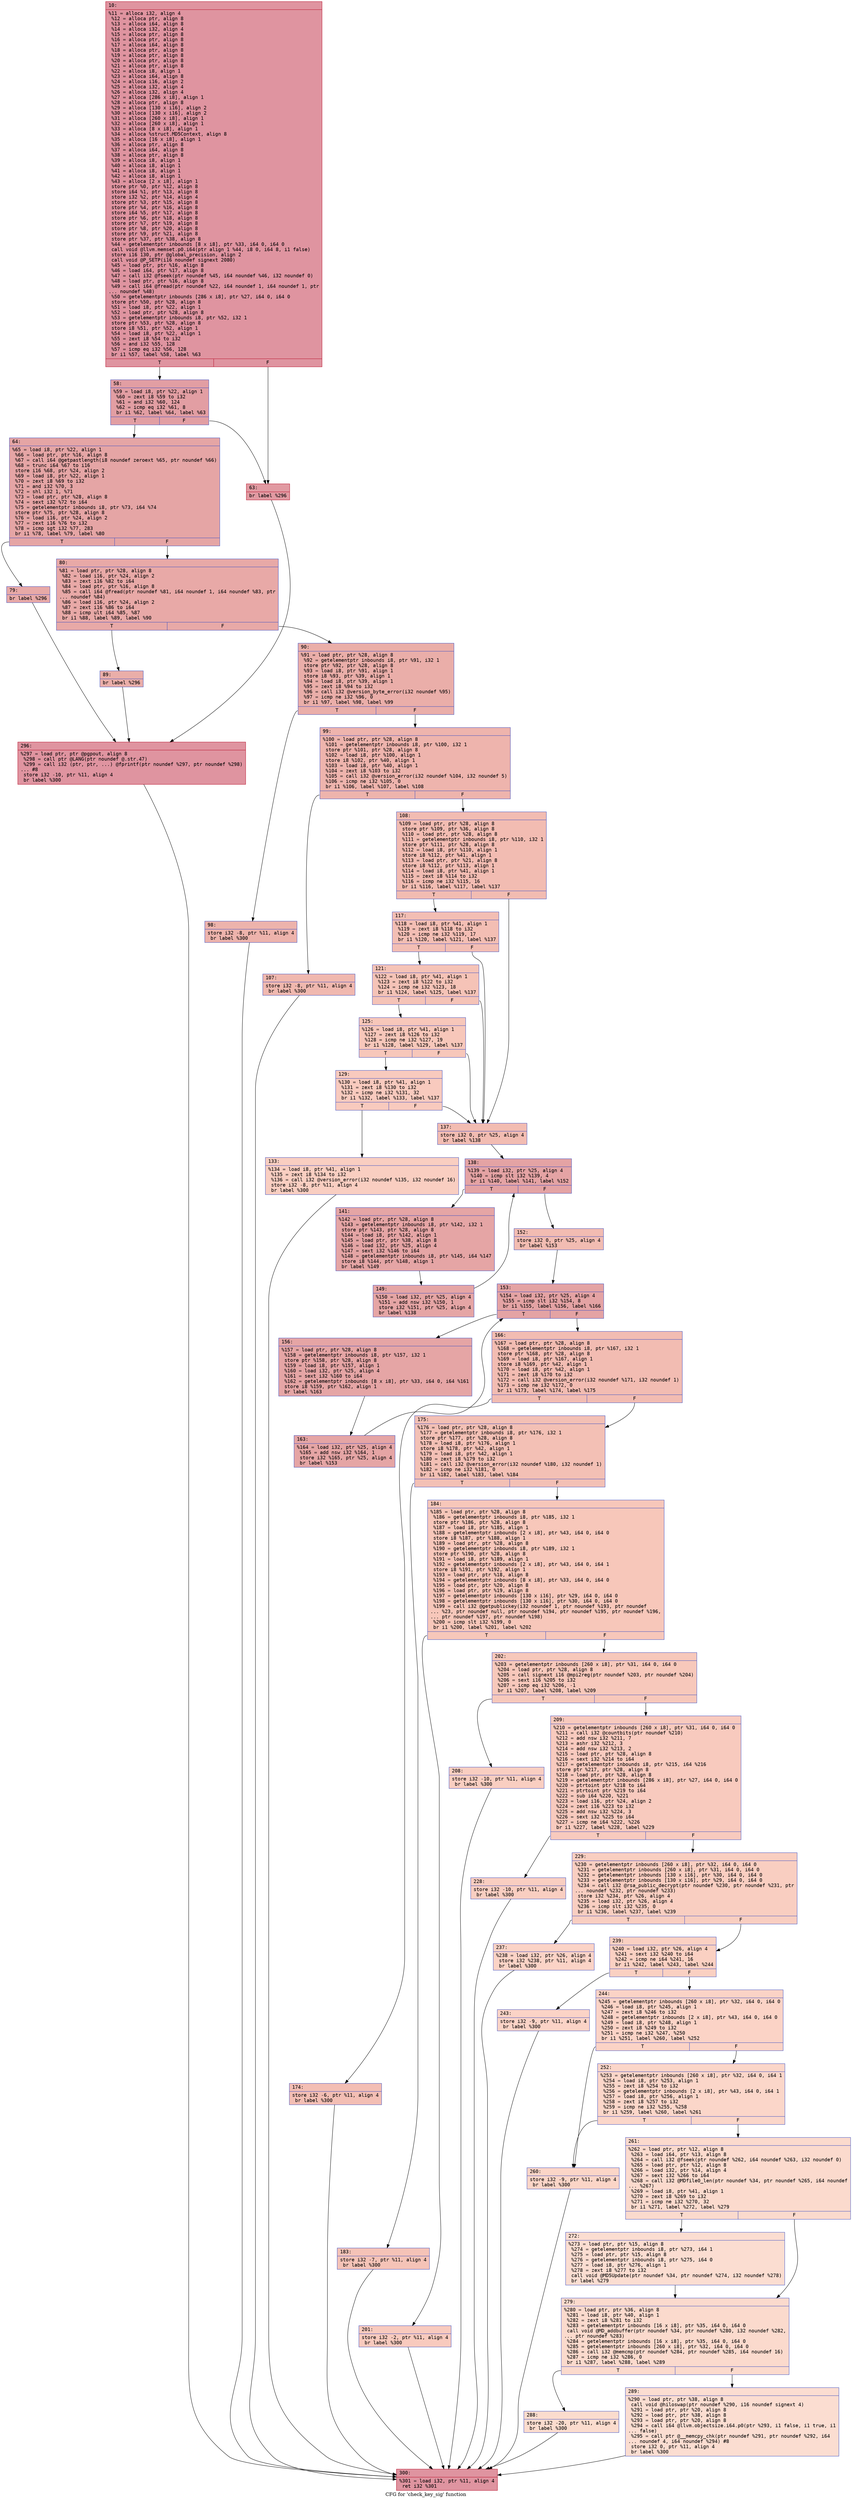 digraph "CFG for 'check_key_sig' function" {
	label="CFG for 'check_key_sig' function";

	Node0x6000002a5a90 [shape=record,color="#b70d28ff", style=filled, fillcolor="#b70d2870" fontname="Courier",label="{10:\l|  %11 = alloca i32, align 4\l  %12 = alloca ptr, align 8\l  %13 = alloca i64, align 8\l  %14 = alloca i32, align 4\l  %15 = alloca ptr, align 8\l  %16 = alloca ptr, align 8\l  %17 = alloca i64, align 8\l  %18 = alloca ptr, align 8\l  %19 = alloca ptr, align 8\l  %20 = alloca ptr, align 8\l  %21 = alloca ptr, align 8\l  %22 = alloca i8, align 1\l  %23 = alloca i64, align 8\l  %24 = alloca i16, align 2\l  %25 = alloca i32, align 4\l  %26 = alloca i32, align 4\l  %27 = alloca [286 x i8], align 1\l  %28 = alloca ptr, align 8\l  %29 = alloca [130 x i16], align 2\l  %30 = alloca [130 x i16], align 2\l  %31 = alloca [260 x i8], align 1\l  %32 = alloca [260 x i8], align 1\l  %33 = alloca [8 x i8], align 1\l  %34 = alloca %struct.MD5Context, align 8\l  %35 = alloca [16 x i8], align 1\l  %36 = alloca ptr, align 8\l  %37 = alloca i64, align 8\l  %38 = alloca ptr, align 8\l  %39 = alloca i8, align 1\l  %40 = alloca i8, align 1\l  %41 = alloca i8, align 1\l  %42 = alloca i8, align 1\l  %43 = alloca [2 x i8], align 1\l  store ptr %0, ptr %12, align 8\l  store i64 %1, ptr %13, align 8\l  store i32 %2, ptr %14, align 4\l  store ptr %3, ptr %15, align 8\l  store ptr %4, ptr %16, align 8\l  store i64 %5, ptr %17, align 8\l  store ptr %6, ptr %18, align 8\l  store ptr %7, ptr %19, align 8\l  store ptr %8, ptr %20, align 8\l  store ptr %9, ptr %21, align 8\l  store ptr %37, ptr %38, align 8\l  %44 = getelementptr inbounds [8 x i8], ptr %33, i64 0, i64 0\l  call void @llvm.memset.p0.i64(ptr align 1 %44, i8 0, i64 8, i1 false)\l  store i16 130, ptr @global_precision, align 2\l  call void @P_SETP(i16 noundef signext 2080)\l  %45 = load ptr, ptr %16, align 8\l  %46 = load i64, ptr %17, align 8\l  %47 = call i32 @fseek(ptr noundef %45, i64 noundef %46, i32 noundef 0)\l  %48 = load ptr, ptr %16, align 8\l  %49 = call i64 @fread(ptr noundef %22, i64 noundef 1, i64 noundef 1, ptr\l... noundef %48)\l  %50 = getelementptr inbounds [286 x i8], ptr %27, i64 0, i64 0\l  store ptr %50, ptr %28, align 8\l  %51 = load i8, ptr %22, align 1\l  %52 = load ptr, ptr %28, align 8\l  %53 = getelementptr inbounds i8, ptr %52, i32 1\l  store ptr %53, ptr %28, align 8\l  store i8 %51, ptr %52, align 1\l  %54 = load i8, ptr %22, align 1\l  %55 = zext i8 %54 to i32\l  %56 = and i32 %55, 128\l  %57 = icmp eq i32 %56, 128\l  br i1 %57, label %58, label %63\l|{<s0>T|<s1>F}}"];
	Node0x6000002a5a90:s0 -> Node0x6000002a5ae0[tooltip="10 -> 58\nProbability 50.00%" ];
	Node0x6000002a5a90:s1 -> Node0x6000002a5b30[tooltip="10 -> 63\nProbability 50.00%" ];
	Node0x6000002a5ae0 [shape=record,color="#3d50c3ff", style=filled, fillcolor="#be242e70" fontname="Courier",label="{58:\l|  %59 = load i8, ptr %22, align 1\l  %60 = zext i8 %59 to i32\l  %61 = and i32 %60, 124\l  %62 = icmp eq i32 %61, 8\l  br i1 %62, label %64, label %63\l|{<s0>T|<s1>F}}"];
	Node0x6000002a5ae0:s0 -> Node0x6000002a5b80[tooltip="58 -> 64\nProbability 50.00%" ];
	Node0x6000002a5ae0:s1 -> Node0x6000002a5b30[tooltip="58 -> 63\nProbability 50.00%" ];
	Node0x6000002a5b30 [shape=record,color="#b70d28ff", style=filled, fillcolor="#bb1b2c70" fontname="Courier",label="{63:\l|  br label %296\l}"];
	Node0x6000002a5b30 -> Node0x6000002a6940[tooltip="63 -> 296\nProbability 100.00%" ];
	Node0x6000002a5b80 [shape=record,color="#3d50c3ff", style=filled, fillcolor="#c5333470" fontname="Courier",label="{64:\l|  %65 = load i8, ptr %22, align 1\l  %66 = load ptr, ptr %16, align 8\l  %67 = call i64 @getpastlength(i8 noundef zeroext %65, ptr noundef %66)\l  %68 = trunc i64 %67 to i16\l  store i16 %68, ptr %24, align 2\l  %69 = load i8, ptr %22, align 1\l  %70 = zext i8 %69 to i32\l  %71 = and i32 %70, 3\l  %72 = shl i32 1, %71\l  %73 = load ptr, ptr %28, align 8\l  %74 = sext i32 %72 to i64\l  %75 = getelementptr inbounds i8, ptr %73, i64 %74\l  store ptr %75, ptr %28, align 8\l  %76 = load i16, ptr %24, align 2\l  %77 = zext i16 %76 to i32\l  %78 = icmp sgt i32 %77, 283\l  br i1 %78, label %79, label %80\l|{<s0>T|<s1>F}}"];
	Node0x6000002a5b80:s0 -> Node0x6000002a5bd0[tooltip="64 -> 79\nProbability 50.00%" ];
	Node0x6000002a5b80:s1 -> Node0x6000002a5c20[tooltip="64 -> 80\nProbability 50.00%" ];
	Node0x6000002a5bd0 [shape=record,color="#3d50c3ff", style=filled, fillcolor="#ca3b3770" fontname="Courier",label="{79:\l|  br label %296\l}"];
	Node0x6000002a5bd0 -> Node0x6000002a6940[tooltip="79 -> 296\nProbability 100.00%" ];
	Node0x6000002a5c20 [shape=record,color="#3d50c3ff", style=filled, fillcolor="#ca3b3770" fontname="Courier",label="{80:\l|  %81 = load ptr, ptr %28, align 8\l  %82 = load i16, ptr %24, align 2\l  %83 = zext i16 %82 to i64\l  %84 = load ptr, ptr %16, align 8\l  %85 = call i64 @fread(ptr noundef %81, i64 noundef 1, i64 noundef %83, ptr\l... noundef %84)\l  %86 = load i16, ptr %24, align 2\l  %87 = zext i16 %86 to i64\l  %88 = icmp ult i64 %85, %87\l  br i1 %88, label %89, label %90\l|{<s0>T|<s1>F}}"];
	Node0x6000002a5c20:s0 -> Node0x6000002a5c70[tooltip="80 -> 89\nProbability 50.00%" ];
	Node0x6000002a5c20:s1 -> Node0x6000002a5cc0[tooltip="80 -> 90\nProbability 50.00%" ];
	Node0x6000002a5c70 [shape=record,color="#3d50c3ff", style=filled, fillcolor="#d0473d70" fontname="Courier",label="{89:\l|  br label %296\l}"];
	Node0x6000002a5c70 -> Node0x6000002a6940[tooltip="89 -> 296\nProbability 100.00%" ];
	Node0x6000002a5cc0 [shape=record,color="#3d50c3ff", style=filled, fillcolor="#d0473d70" fontname="Courier",label="{90:\l|  %91 = load ptr, ptr %28, align 8\l  %92 = getelementptr inbounds i8, ptr %91, i32 1\l  store ptr %92, ptr %28, align 8\l  %93 = load i8, ptr %91, align 1\l  store i8 %93, ptr %39, align 1\l  %94 = load i8, ptr %39, align 1\l  %95 = zext i8 %94 to i32\l  %96 = call i32 @version_byte_error(i32 noundef %95)\l  %97 = icmp ne i32 %96, 0\l  br i1 %97, label %98, label %99\l|{<s0>T|<s1>F}}"];
	Node0x6000002a5cc0:s0 -> Node0x6000002a5d10[tooltip="90 -> 98\nProbability 62.50%" ];
	Node0x6000002a5cc0:s1 -> Node0x6000002a5d60[tooltip="90 -> 99\nProbability 37.50%" ];
	Node0x6000002a5d10 [shape=record,color="#3d50c3ff", style=filled, fillcolor="#d6524470" fontname="Courier",label="{98:\l|  store i32 -8, ptr %11, align 4\l  br label %300\l}"];
	Node0x6000002a5d10 -> Node0x6000002a6990[tooltip="98 -> 300\nProbability 100.00%" ];
	Node0x6000002a5d60 [shape=record,color="#3d50c3ff", style=filled, fillcolor="#d8564670" fontname="Courier",label="{99:\l|  %100 = load ptr, ptr %28, align 8\l  %101 = getelementptr inbounds i8, ptr %100, i32 1\l  store ptr %101, ptr %28, align 8\l  %102 = load i8, ptr %100, align 1\l  store i8 %102, ptr %40, align 1\l  %103 = load i8, ptr %40, align 1\l  %104 = zext i8 %103 to i32\l  %105 = call i32 @version_error(i32 noundef %104, i32 noundef 5)\l  %106 = icmp ne i32 %105, 0\l  br i1 %106, label %107, label %108\l|{<s0>T|<s1>F}}"];
	Node0x6000002a5d60:s0 -> Node0x6000002a5db0[tooltip="99 -> 107\nProbability 62.50%" ];
	Node0x6000002a5d60:s1 -> Node0x6000002a5e00[tooltip="99 -> 108\nProbability 37.50%" ];
	Node0x6000002a5db0 [shape=record,color="#3d50c3ff", style=filled, fillcolor="#dc5d4a70" fontname="Courier",label="{107:\l|  store i32 -8, ptr %11, align 4\l  br label %300\l}"];
	Node0x6000002a5db0 -> Node0x6000002a6990[tooltip="107 -> 300\nProbability 100.00%" ];
	Node0x6000002a5e00 [shape=record,color="#3d50c3ff", style=filled, fillcolor="#e1675170" fontname="Courier",label="{108:\l|  %109 = load ptr, ptr %28, align 8\l  store ptr %109, ptr %36, align 8\l  %110 = load ptr, ptr %28, align 8\l  %111 = getelementptr inbounds i8, ptr %110, i32 1\l  store ptr %111, ptr %28, align 8\l  %112 = load i8, ptr %110, align 1\l  store i8 %112, ptr %41, align 1\l  %113 = load ptr, ptr %21, align 8\l  store i8 %112, ptr %113, align 1\l  %114 = load i8, ptr %41, align 1\l  %115 = zext i8 %114 to i32\l  %116 = icmp ne i32 %115, 16\l  br i1 %116, label %117, label %137\l|{<s0>T|<s1>F}}"];
	Node0x6000002a5e00:s0 -> Node0x6000002a5e50[tooltip="108 -> 117\nProbability 50.00%" ];
	Node0x6000002a5e00:s1 -> Node0x6000002a5fe0[tooltip="108 -> 137\nProbability 50.00%" ];
	Node0x6000002a5e50 [shape=record,color="#3d50c3ff", style=filled, fillcolor="#e36c5570" fontname="Courier",label="{117:\l|  %118 = load i8, ptr %41, align 1\l  %119 = zext i8 %118 to i32\l  %120 = icmp ne i32 %119, 17\l  br i1 %120, label %121, label %137\l|{<s0>T|<s1>F}}"];
	Node0x6000002a5e50:s0 -> Node0x6000002a5ea0[tooltip="117 -> 121\nProbability 50.00%" ];
	Node0x6000002a5e50:s1 -> Node0x6000002a5fe0[tooltip="117 -> 137\nProbability 50.00%" ];
	Node0x6000002a5ea0 [shape=record,color="#3d50c3ff", style=filled, fillcolor="#e8765c70" fontname="Courier",label="{121:\l|  %122 = load i8, ptr %41, align 1\l  %123 = zext i8 %122 to i32\l  %124 = icmp ne i32 %123, 18\l  br i1 %124, label %125, label %137\l|{<s0>T|<s1>F}}"];
	Node0x6000002a5ea0:s0 -> Node0x6000002a5ef0[tooltip="121 -> 125\nProbability 50.00%" ];
	Node0x6000002a5ea0:s1 -> Node0x6000002a5fe0[tooltip="121 -> 137\nProbability 50.00%" ];
	Node0x6000002a5ef0 [shape=record,color="#3d50c3ff", style=filled, fillcolor="#ec7f6370" fontname="Courier",label="{125:\l|  %126 = load i8, ptr %41, align 1\l  %127 = zext i8 %126 to i32\l  %128 = icmp ne i32 %127, 19\l  br i1 %128, label %129, label %137\l|{<s0>T|<s1>F}}"];
	Node0x6000002a5ef0:s0 -> Node0x6000002a5f40[tooltip="125 -> 129\nProbability 50.00%" ];
	Node0x6000002a5ef0:s1 -> Node0x6000002a5fe0[tooltip="125 -> 137\nProbability 50.00%" ];
	Node0x6000002a5f40 [shape=record,color="#3d50c3ff", style=filled, fillcolor="#ef886b70" fontname="Courier",label="{129:\l|  %130 = load i8, ptr %41, align 1\l  %131 = zext i8 %130 to i32\l  %132 = icmp ne i32 %131, 32\l  br i1 %132, label %133, label %137\l|{<s0>T|<s1>F}}"];
	Node0x6000002a5f40:s0 -> Node0x6000002a5f90[tooltip="129 -> 133\nProbability 50.00%" ];
	Node0x6000002a5f40:s1 -> Node0x6000002a5fe0[tooltip="129 -> 137\nProbability 50.00%" ];
	Node0x6000002a5f90 [shape=record,color="#3d50c3ff", style=filled, fillcolor="#f2907270" fontname="Courier",label="{133:\l|  %134 = load i8, ptr %41, align 1\l  %135 = zext i8 %134 to i32\l  %136 = call i32 @version_error(i32 noundef %135, i32 noundef 16)\l  store i32 -8, ptr %11, align 4\l  br label %300\l}"];
	Node0x6000002a5f90 -> Node0x6000002a6990[tooltip="133 -> 300\nProbability 100.00%" ];
	Node0x6000002a5fe0 [shape=record,color="#3d50c3ff", style=filled, fillcolor="#e1675170" fontname="Courier",label="{137:\l|  store i32 0, ptr %25, align 4\l  br label %138\l}"];
	Node0x6000002a5fe0 -> Node0x6000002a6030[tooltip="137 -> 138\nProbability 100.00%" ];
	Node0x6000002a6030 [shape=record,color="#3d50c3ff", style=filled, fillcolor="#c32e3170" fontname="Courier",label="{138:\l|  %139 = load i32, ptr %25, align 4\l  %140 = icmp slt i32 %139, 4\l  br i1 %140, label %141, label %152\l|{<s0>T|<s1>F}}"];
	Node0x6000002a6030:s0 -> Node0x6000002a6080[tooltip="138 -> 141\nProbability 96.88%" ];
	Node0x6000002a6030:s1 -> Node0x6000002a6120[tooltip="138 -> 152\nProbability 3.12%" ];
	Node0x6000002a6080 [shape=record,color="#3d50c3ff", style=filled, fillcolor="#c5333470" fontname="Courier",label="{141:\l|  %142 = load ptr, ptr %28, align 8\l  %143 = getelementptr inbounds i8, ptr %142, i32 1\l  store ptr %143, ptr %28, align 8\l  %144 = load i8, ptr %142, align 1\l  %145 = load ptr, ptr %38, align 8\l  %146 = load i32, ptr %25, align 4\l  %147 = sext i32 %146 to i64\l  %148 = getelementptr inbounds i8, ptr %145, i64 %147\l  store i8 %144, ptr %148, align 1\l  br label %149\l}"];
	Node0x6000002a6080 -> Node0x6000002a60d0[tooltip="141 -> 149\nProbability 100.00%" ];
	Node0x6000002a60d0 [shape=record,color="#3d50c3ff", style=filled, fillcolor="#c5333470" fontname="Courier",label="{149:\l|  %150 = load i32, ptr %25, align 4\l  %151 = add nsw i32 %150, 1\l  store i32 %151, ptr %25, align 4\l  br label %138\l}"];
	Node0x6000002a60d0 -> Node0x6000002a6030[tooltip="149 -> 138\nProbability 100.00%" ];
	Node0x6000002a6120 [shape=record,color="#3d50c3ff", style=filled, fillcolor="#e1675170" fontname="Courier",label="{152:\l|  store i32 0, ptr %25, align 4\l  br label %153\l}"];
	Node0x6000002a6120 -> Node0x6000002a6170[tooltip="152 -> 153\nProbability 100.00%" ];
	Node0x6000002a6170 [shape=record,color="#3d50c3ff", style=filled, fillcolor="#c32e3170" fontname="Courier",label="{153:\l|  %154 = load i32, ptr %25, align 4\l  %155 = icmp slt i32 %154, 8\l  br i1 %155, label %156, label %166\l|{<s0>T|<s1>F}}"];
	Node0x6000002a6170:s0 -> Node0x6000002a61c0[tooltip="153 -> 156\nProbability 96.88%" ];
	Node0x6000002a6170:s1 -> Node0x6000002a6260[tooltip="153 -> 166\nProbability 3.12%" ];
	Node0x6000002a61c0 [shape=record,color="#3d50c3ff", style=filled, fillcolor="#c5333470" fontname="Courier",label="{156:\l|  %157 = load ptr, ptr %28, align 8\l  %158 = getelementptr inbounds i8, ptr %157, i32 1\l  store ptr %158, ptr %28, align 8\l  %159 = load i8, ptr %157, align 1\l  %160 = load i32, ptr %25, align 4\l  %161 = sext i32 %160 to i64\l  %162 = getelementptr inbounds [8 x i8], ptr %33, i64 0, i64 %161\l  store i8 %159, ptr %162, align 1\l  br label %163\l}"];
	Node0x6000002a61c0 -> Node0x6000002a6210[tooltip="156 -> 163\nProbability 100.00%" ];
	Node0x6000002a6210 [shape=record,color="#3d50c3ff", style=filled, fillcolor="#c5333470" fontname="Courier",label="{163:\l|  %164 = load i32, ptr %25, align 4\l  %165 = add nsw i32 %164, 1\l  store i32 %165, ptr %25, align 4\l  br label %153\l}"];
	Node0x6000002a6210 -> Node0x6000002a6170[tooltip="163 -> 153\nProbability 100.00%" ];
	Node0x6000002a6260 [shape=record,color="#3d50c3ff", style=filled, fillcolor="#e1675170" fontname="Courier",label="{166:\l|  %167 = load ptr, ptr %28, align 8\l  %168 = getelementptr inbounds i8, ptr %167, i32 1\l  store ptr %168, ptr %28, align 8\l  %169 = load i8, ptr %167, align 1\l  store i8 %169, ptr %42, align 1\l  %170 = load i8, ptr %42, align 1\l  %171 = zext i8 %170 to i32\l  %172 = call i32 @version_error(i32 noundef %171, i32 noundef 1)\l  %173 = icmp ne i32 %172, 0\l  br i1 %173, label %174, label %175\l|{<s0>T|<s1>F}}"];
	Node0x6000002a6260:s0 -> Node0x6000002a62b0[tooltip="166 -> 174\nProbability 62.50%" ];
	Node0x6000002a6260:s1 -> Node0x6000002a6300[tooltip="166 -> 175\nProbability 37.50%" ];
	Node0x6000002a62b0 [shape=record,color="#3d50c3ff", style=filled, fillcolor="#e36c5570" fontname="Courier",label="{174:\l|  store i32 -6, ptr %11, align 4\l  br label %300\l}"];
	Node0x6000002a62b0 -> Node0x6000002a6990[tooltip="174 -> 300\nProbability 100.00%" ];
	Node0x6000002a6300 [shape=record,color="#3d50c3ff", style=filled, fillcolor="#e5705870" fontname="Courier",label="{175:\l|  %176 = load ptr, ptr %28, align 8\l  %177 = getelementptr inbounds i8, ptr %176, i32 1\l  store ptr %177, ptr %28, align 8\l  %178 = load i8, ptr %176, align 1\l  store i8 %178, ptr %42, align 1\l  %179 = load i8, ptr %42, align 1\l  %180 = zext i8 %179 to i32\l  %181 = call i32 @version_error(i32 noundef %180, i32 noundef 1)\l  %182 = icmp ne i32 %181, 0\l  br i1 %182, label %183, label %184\l|{<s0>T|<s1>F}}"];
	Node0x6000002a6300:s0 -> Node0x6000002a6350[tooltip="175 -> 183\nProbability 62.50%" ];
	Node0x6000002a6300:s1 -> Node0x6000002a63a0[tooltip="175 -> 184\nProbability 37.50%" ];
	Node0x6000002a6350 [shape=record,color="#3d50c3ff", style=filled, fillcolor="#e8765c70" fontname="Courier",label="{183:\l|  store i32 -7, ptr %11, align 4\l  br label %300\l}"];
	Node0x6000002a6350 -> Node0x6000002a6990[tooltip="183 -> 300\nProbability 100.00%" ];
	Node0x6000002a63a0 [shape=record,color="#3d50c3ff", style=filled, fillcolor="#ec7f6370" fontname="Courier",label="{184:\l|  %185 = load ptr, ptr %28, align 8\l  %186 = getelementptr inbounds i8, ptr %185, i32 1\l  store ptr %186, ptr %28, align 8\l  %187 = load i8, ptr %185, align 1\l  %188 = getelementptr inbounds [2 x i8], ptr %43, i64 0, i64 0\l  store i8 %187, ptr %188, align 1\l  %189 = load ptr, ptr %28, align 8\l  %190 = getelementptr inbounds i8, ptr %189, i32 1\l  store ptr %190, ptr %28, align 8\l  %191 = load i8, ptr %189, align 1\l  %192 = getelementptr inbounds [2 x i8], ptr %43, i64 0, i64 1\l  store i8 %191, ptr %192, align 1\l  %193 = load ptr, ptr %18, align 8\l  %194 = getelementptr inbounds [8 x i8], ptr %33, i64 0, i64 0\l  %195 = load ptr, ptr %20, align 8\l  %196 = load ptr, ptr %19, align 8\l  %197 = getelementptr inbounds [130 x i16], ptr %29, i64 0, i64 0\l  %198 = getelementptr inbounds [130 x i16], ptr %30, i64 0, i64 0\l  %199 = call i32 @getpublickey(i32 noundef 1, ptr noundef %193, ptr noundef\l... %23, ptr noundef null, ptr noundef %194, ptr noundef %195, ptr noundef %196,\l... ptr noundef %197, ptr noundef %198)\l  %200 = icmp slt i32 %199, 0\l  br i1 %200, label %201, label %202\l|{<s0>T|<s1>F}}"];
	Node0x6000002a63a0:s0 -> Node0x6000002a63f0[tooltip="184 -> 201\nProbability 37.50%" ];
	Node0x6000002a63a0:s1 -> Node0x6000002a6440[tooltip="184 -> 202\nProbability 62.50%" ];
	Node0x6000002a63f0 [shape=record,color="#3d50c3ff", style=filled, fillcolor="#ef886b70" fontname="Courier",label="{201:\l|  store i32 -2, ptr %11, align 4\l  br label %300\l}"];
	Node0x6000002a63f0 -> Node0x6000002a6990[tooltip="201 -> 300\nProbability 100.00%" ];
	Node0x6000002a6440 [shape=record,color="#3d50c3ff", style=filled, fillcolor="#ed836670" fontname="Courier",label="{202:\l|  %203 = getelementptr inbounds [260 x i8], ptr %31, i64 0, i64 0\l  %204 = load ptr, ptr %28, align 8\l  %205 = call signext i16 @mpi2reg(ptr noundef %203, ptr noundef %204)\l  %206 = sext i16 %205 to i32\l  %207 = icmp eq i32 %206, -1\l  br i1 %207, label %208, label %209\l|{<s0>T|<s1>F}}"];
	Node0x6000002a6440:s0 -> Node0x6000002a6490[tooltip="202 -> 208\nProbability 37.50%" ];
	Node0x6000002a6440:s1 -> Node0x6000002a64e0[tooltip="202 -> 209\nProbability 62.50%" ];
	Node0x6000002a6490 [shape=record,color="#3d50c3ff", style=filled, fillcolor="#f2907270" fontname="Courier",label="{208:\l|  store i32 -10, ptr %11, align 4\l  br label %300\l}"];
	Node0x6000002a6490 -> Node0x6000002a6990[tooltip="208 -> 300\nProbability 100.00%" ];
	Node0x6000002a64e0 [shape=record,color="#3d50c3ff", style=filled, fillcolor="#ef886b70" fontname="Courier",label="{209:\l|  %210 = getelementptr inbounds [260 x i8], ptr %31, i64 0, i64 0\l  %211 = call i32 @countbits(ptr noundef %210)\l  %212 = add nsw i32 %211, 7\l  %213 = ashr i32 %212, 3\l  %214 = add nsw i32 %213, 2\l  %215 = load ptr, ptr %28, align 8\l  %216 = sext i32 %214 to i64\l  %217 = getelementptr inbounds i8, ptr %215, i64 %216\l  store ptr %217, ptr %28, align 8\l  %218 = load ptr, ptr %28, align 8\l  %219 = getelementptr inbounds [286 x i8], ptr %27, i64 0, i64 0\l  %220 = ptrtoint ptr %218 to i64\l  %221 = ptrtoint ptr %219 to i64\l  %222 = sub i64 %220, %221\l  %223 = load i16, ptr %24, align 2\l  %224 = zext i16 %223 to i32\l  %225 = add nsw i32 %224, 3\l  %226 = sext i32 %225 to i64\l  %227 = icmp ne i64 %222, %226\l  br i1 %227, label %228, label %229\l|{<s0>T|<s1>F}}"];
	Node0x6000002a64e0:s0 -> Node0x6000002a6530[tooltip="209 -> 228\nProbability 50.00%" ];
	Node0x6000002a64e0:s1 -> Node0x6000002a6580[tooltip="209 -> 229\nProbability 50.00%" ];
	Node0x6000002a6530 [shape=record,color="#3d50c3ff", style=filled, fillcolor="#f2907270" fontname="Courier",label="{228:\l|  store i32 -10, ptr %11, align 4\l  br label %300\l}"];
	Node0x6000002a6530 -> Node0x6000002a6990[tooltip="228 -> 300\nProbability 100.00%" ];
	Node0x6000002a6580 [shape=record,color="#3d50c3ff", style=filled, fillcolor="#f2907270" fontname="Courier",label="{229:\l|  %230 = getelementptr inbounds [260 x i8], ptr %32, i64 0, i64 0\l  %231 = getelementptr inbounds [260 x i8], ptr %31, i64 0, i64 0\l  %232 = getelementptr inbounds [130 x i16], ptr %30, i64 0, i64 0\l  %233 = getelementptr inbounds [130 x i16], ptr %29, i64 0, i64 0\l  %234 = call i32 @rsa_public_decrypt(ptr noundef %230, ptr noundef %231, ptr\l... noundef %232, ptr noundef %233)\l  store i32 %234, ptr %26, align 4\l  %235 = load i32, ptr %26, align 4\l  %236 = icmp slt i32 %235, 0\l  br i1 %236, label %237, label %239\l|{<s0>T|<s1>F}}"];
	Node0x6000002a6580:s0 -> Node0x6000002a65d0[tooltip="229 -> 237\nProbability 37.50%" ];
	Node0x6000002a6580:s1 -> Node0x6000002a6620[tooltip="229 -> 239\nProbability 62.50%" ];
	Node0x6000002a65d0 [shape=record,color="#3d50c3ff", style=filled, fillcolor="#f59c7d70" fontname="Courier",label="{237:\l|  %238 = load i32, ptr %26, align 4\l  store i32 %238, ptr %11, align 4\l  br label %300\l}"];
	Node0x6000002a65d0 -> Node0x6000002a6990[tooltip="237 -> 300\nProbability 100.00%" ];
	Node0x6000002a6620 [shape=record,color="#3d50c3ff", style=filled, fillcolor="#f3947570" fontname="Courier",label="{239:\l|  %240 = load i32, ptr %26, align 4\l  %241 = sext i32 %240 to i64\l  %242 = icmp ne i64 %241, 16\l  br i1 %242, label %243, label %244\l|{<s0>T|<s1>F}}"];
	Node0x6000002a6620:s0 -> Node0x6000002a6670[tooltip="239 -> 243\nProbability 50.00%" ];
	Node0x6000002a6620:s1 -> Node0x6000002a66c0[tooltip="239 -> 244\nProbability 50.00%" ];
	Node0x6000002a6670 [shape=record,color="#3d50c3ff", style=filled, fillcolor="#f59c7d70" fontname="Courier",label="{243:\l|  store i32 -9, ptr %11, align 4\l  br label %300\l}"];
	Node0x6000002a6670 -> Node0x6000002a6990[tooltip="243 -> 300\nProbability 100.00%" ];
	Node0x6000002a66c0 [shape=record,color="#3d50c3ff", style=filled, fillcolor="#f59c7d70" fontname="Courier",label="{244:\l|  %245 = getelementptr inbounds [260 x i8], ptr %32, i64 0, i64 0\l  %246 = load i8, ptr %245, align 1\l  %247 = zext i8 %246 to i32\l  %248 = getelementptr inbounds [2 x i8], ptr %43, i64 0, i64 0\l  %249 = load i8, ptr %248, align 1\l  %250 = zext i8 %249 to i32\l  %251 = icmp ne i32 %247, %250\l  br i1 %251, label %260, label %252\l|{<s0>T|<s1>F}}"];
	Node0x6000002a66c0:s0 -> Node0x6000002a6760[tooltip="244 -> 260\nProbability 50.00%" ];
	Node0x6000002a66c0:s1 -> Node0x6000002a6710[tooltip="244 -> 252\nProbability 50.00%" ];
	Node0x6000002a6710 [shape=record,color="#3d50c3ff", style=filled, fillcolor="#f6a38570" fontname="Courier",label="{252:\l|  %253 = getelementptr inbounds [260 x i8], ptr %32, i64 0, i64 1\l  %254 = load i8, ptr %253, align 1\l  %255 = zext i8 %254 to i32\l  %256 = getelementptr inbounds [2 x i8], ptr %43, i64 0, i64 1\l  %257 = load i8, ptr %256, align 1\l  %258 = zext i8 %257 to i32\l  %259 = icmp ne i32 %255, %258\l  br i1 %259, label %260, label %261\l|{<s0>T|<s1>F}}"];
	Node0x6000002a6710:s0 -> Node0x6000002a6760[tooltip="252 -> 260\nProbability 50.00%" ];
	Node0x6000002a6710:s1 -> Node0x6000002a67b0[tooltip="252 -> 261\nProbability 50.00%" ];
	Node0x6000002a6760 [shape=record,color="#3d50c3ff", style=filled, fillcolor="#f5a08170" fontname="Courier",label="{260:\l|  store i32 -9, ptr %11, align 4\l  br label %300\l}"];
	Node0x6000002a6760 -> Node0x6000002a6990[tooltip="260 -> 300\nProbability 100.00%" ];
	Node0x6000002a67b0 [shape=record,color="#3d50c3ff", style=filled, fillcolor="#f7ac8e70" fontname="Courier",label="{261:\l|  %262 = load ptr, ptr %12, align 8\l  %263 = load i64, ptr %13, align 8\l  %264 = call i32 @fseek(ptr noundef %262, i64 noundef %263, i32 noundef 0)\l  %265 = load ptr, ptr %12, align 8\l  %266 = load i32, ptr %14, align 4\l  %267 = sext i32 %266 to i64\l  %268 = call i32 @MDfile0_len(ptr noundef %34, ptr noundef %265, i64 noundef\l... %267)\l  %269 = load i8, ptr %41, align 1\l  %270 = zext i8 %269 to i32\l  %271 = icmp ne i32 %270, 32\l  br i1 %271, label %272, label %279\l|{<s0>T|<s1>F}}"];
	Node0x6000002a67b0:s0 -> Node0x6000002a6800[tooltip="261 -> 272\nProbability 50.00%" ];
	Node0x6000002a67b0:s1 -> Node0x6000002a6850[tooltip="261 -> 279\nProbability 50.00%" ];
	Node0x6000002a6800 [shape=record,color="#3d50c3ff", style=filled, fillcolor="#f7b39670" fontname="Courier",label="{272:\l|  %273 = load ptr, ptr %15, align 8\l  %274 = getelementptr inbounds i8, ptr %273, i64 1\l  %275 = load ptr, ptr %15, align 8\l  %276 = getelementptr inbounds i8, ptr %275, i64 0\l  %277 = load i8, ptr %276, align 1\l  %278 = zext i8 %277 to i32\l  call void @MD5Update(ptr noundef %34, ptr noundef %274, i32 noundef %278)\l  br label %279\l}"];
	Node0x6000002a6800 -> Node0x6000002a6850[tooltip="272 -> 279\nProbability 100.00%" ];
	Node0x6000002a6850 [shape=record,color="#3d50c3ff", style=filled, fillcolor="#f7ac8e70" fontname="Courier",label="{279:\l|  %280 = load ptr, ptr %36, align 8\l  %281 = load i8, ptr %40, align 1\l  %282 = zext i8 %281 to i32\l  %283 = getelementptr inbounds [16 x i8], ptr %35, i64 0, i64 0\l  call void @MD_addbuffer(ptr noundef %34, ptr noundef %280, i32 noundef %282,\l... ptr noundef %283)\l  %284 = getelementptr inbounds [16 x i8], ptr %35, i64 0, i64 0\l  %285 = getelementptr inbounds [260 x i8], ptr %32, i64 0, i64 0\l  %286 = call i32 @memcmp(ptr noundef %284, ptr noundef %285, i64 noundef 16)\l  %287 = icmp ne i32 %286, 0\l  br i1 %287, label %288, label %289\l|{<s0>T|<s1>F}}"];
	Node0x6000002a6850:s0 -> Node0x6000002a68a0[tooltip="279 -> 288\nProbability 62.50%" ];
	Node0x6000002a6850:s1 -> Node0x6000002a68f0[tooltip="279 -> 289\nProbability 37.50%" ];
	Node0x6000002a68a0 [shape=record,color="#3d50c3ff", style=filled, fillcolor="#f7af9170" fontname="Courier",label="{288:\l|  store i32 -20, ptr %11, align 4\l  br label %300\l}"];
	Node0x6000002a68a0 -> Node0x6000002a6990[tooltip="288 -> 300\nProbability 100.00%" ];
	Node0x6000002a68f0 [shape=record,color="#3d50c3ff", style=filled, fillcolor="#f7b39670" fontname="Courier",label="{289:\l|  %290 = load ptr, ptr %38, align 8\l  call void @hiloswap(ptr noundef %290, i16 noundef signext 4)\l  %291 = load ptr, ptr %20, align 8\l  %292 = load ptr, ptr %38, align 8\l  %293 = load ptr, ptr %20, align 8\l  %294 = call i64 @llvm.objectsize.i64.p0(ptr %293, i1 false, i1 true, i1\l... false)\l  %295 = call ptr @__memcpy_chk(ptr noundef %291, ptr noundef %292, i64\l... noundef 4, i64 noundef %294) #8\l  store i32 0, ptr %11, align 4\l  br label %300\l}"];
	Node0x6000002a68f0 -> Node0x6000002a6990[tooltip="289 -> 300\nProbability 100.00%" ];
	Node0x6000002a6940 [shape=record,color="#b70d28ff", style=filled, fillcolor="#b70d2870" fontname="Courier",label="{296:\l|  %297 = load ptr, ptr @pgpout, align 8\l  %298 = call ptr @LANG(ptr noundef @.str.47)\l  %299 = call i32 (ptr, ptr, ...) @fprintf(ptr noundef %297, ptr noundef %298)\l... #8\l  store i32 -10, ptr %11, align 4\l  br label %300\l}"];
	Node0x6000002a6940 -> Node0x6000002a6990[tooltip="296 -> 300\nProbability 100.00%" ];
	Node0x6000002a6990 [shape=record,color="#b70d28ff", style=filled, fillcolor="#b70d2870" fontname="Courier",label="{300:\l|  %301 = load i32, ptr %11, align 4\l  ret i32 %301\l}"];
}
